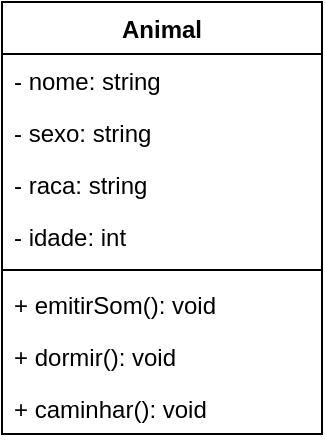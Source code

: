 <mxfile version="20.8.18" type="device"><diagram name="Página-1" id="8_OcZazITm46VrmpYf5_"><mxGraphModel dx="307" dy="277" grid="1" gridSize="10" guides="1" tooltips="1" connect="1" arrows="1" fold="1" page="1" pageScale="1" pageWidth="827" pageHeight="1169" math="0" shadow="0"><root><mxCell id="0"/><mxCell id="1" parent="0"/><mxCell id="TDfeoPbHA8Wc6UQ2MC7t-1" value="Animal" style="swimlane;fontStyle=1;align=center;verticalAlign=top;childLayout=stackLayout;horizontal=1;startSize=26;horizontalStack=0;resizeParent=1;resizeParentMax=0;resizeLast=0;collapsible=1;marginBottom=0;" vertex="1" parent="1"><mxGeometry x="200" y="210" width="160" height="216" as="geometry"/></mxCell><mxCell id="TDfeoPbHA8Wc6UQ2MC7t-2" value="- nome: string" style="text;strokeColor=none;fillColor=none;align=left;verticalAlign=top;spacingLeft=4;spacingRight=4;overflow=hidden;rotatable=0;points=[[0,0.5],[1,0.5]];portConstraint=eastwest;" vertex="1" parent="TDfeoPbHA8Wc6UQ2MC7t-1"><mxGeometry y="26" width="160" height="26" as="geometry"/></mxCell><mxCell id="TDfeoPbHA8Wc6UQ2MC7t-5" value="- sexo: string" style="text;strokeColor=none;fillColor=none;align=left;verticalAlign=top;spacingLeft=4;spacingRight=4;overflow=hidden;rotatable=0;points=[[0,0.5],[1,0.5]];portConstraint=eastwest;" vertex="1" parent="TDfeoPbHA8Wc6UQ2MC7t-1"><mxGeometry y="52" width="160" height="26" as="geometry"/></mxCell><mxCell id="TDfeoPbHA8Wc6UQ2MC7t-6" value="- raca: string" style="text;strokeColor=none;fillColor=none;align=left;verticalAlign=top;spacingLeft=4;spacingRight=4;overflow=hidden;rotatable=0;points=[[0,0.5],[1,0.5]];portConstraint=eastwest;" vertex="1" parent="TDfeoPbHA8Wc6UQ2MC7t-1"><mxGeometry y="78" width="160" height="26" as="geometry"/></mxCell><mxCell id="TDfeoPbHA8Wc6UQ2MC7t-7" value="- idade: int" style="text;strokeColor=none;fillColor=none;align=left;verticalAlign=top;spacingLeft=4;spacingRight=4;overflow=hidden;rotatable=0;points=[[0,0.5],[1,0.5]];portConstraint=eastwest;" vertex="1" parent="TDfeoPbHA8Wc6UQ2MC7t-1"><mxGeometry y="104" width="160" height="26" as="geometry"/></mxCell><mxCell id="TDfeoPbHA8Wc6UQ2MC7t-3" value="" style="line;strokeWidth=1;fillColor=none;align=left;verticalAlign=middle;spacingTop=-1;spacingLeft=3;spacingRight=3;rotatable=0;labelPosition=right;points=[];portConstraint=eastwest;strokeColor=inherit;" vertex="1" parent="TDfeoPbHA8Wc6UQ2MC7t-1"><mxGeometry y="130" width="160" height="8" as="geometry"/></mxCell><mxCell id="TDfeoPbHA8Wc6UQ2MC7t-4" value="+ emitirSom(): void" style="text;strokeColor=none;fillColor=none;align=left;verticalAlign=top;spacingLeft=4;spacingRight=4;overflow=hidden;rotatable=0;points=[[0,0.5],[1,0.5]];portConstraint=eastwest;" vertex="1" parent="TDfeoPbHA8Wc6UQ2MC7t-1"><mxGeometry y="138" width="160" height="26" as="geometry"/></mxCell><mxCell id="TDfeoPbHA8Wc6UQ2MC7t-8" value="+ dormir(): void" style="text;strokeColor=none;fillColor=none;align=left;verticalAlign=top;spacingLeft=4;spacingRight=4;overflow=hidden;rotatable=0;points=[[0,0.5],[1,0.5]];portConstraint=eastwest;" vertex="1" parent="TDfeoPbHA8Wc6UQ2MC7t-1"><mxGeometry y="164" width="160" height="26" as="geometry"/></mxCell><mxCell id="TDfeoPbHA8Wc6UQ2MC7t-9" value="+ caminhar(): void" style="text;strokeColor=none;fillColor=none;align=left;verticalAlign=top;spacingLeft=4;spacingRight=4;overflow=hidden;rotatable=0;points=[[0,0.5],[1,0.5]];portConstraint=eastwest;" vertex="1" parent="TDfeoPbHA8Wc6UQ2MC7t-1"><mxGeometry y="190" width="160" height="26" as="geometry"/></mxCell></root></mxGraphModel></diagram></mxfile>